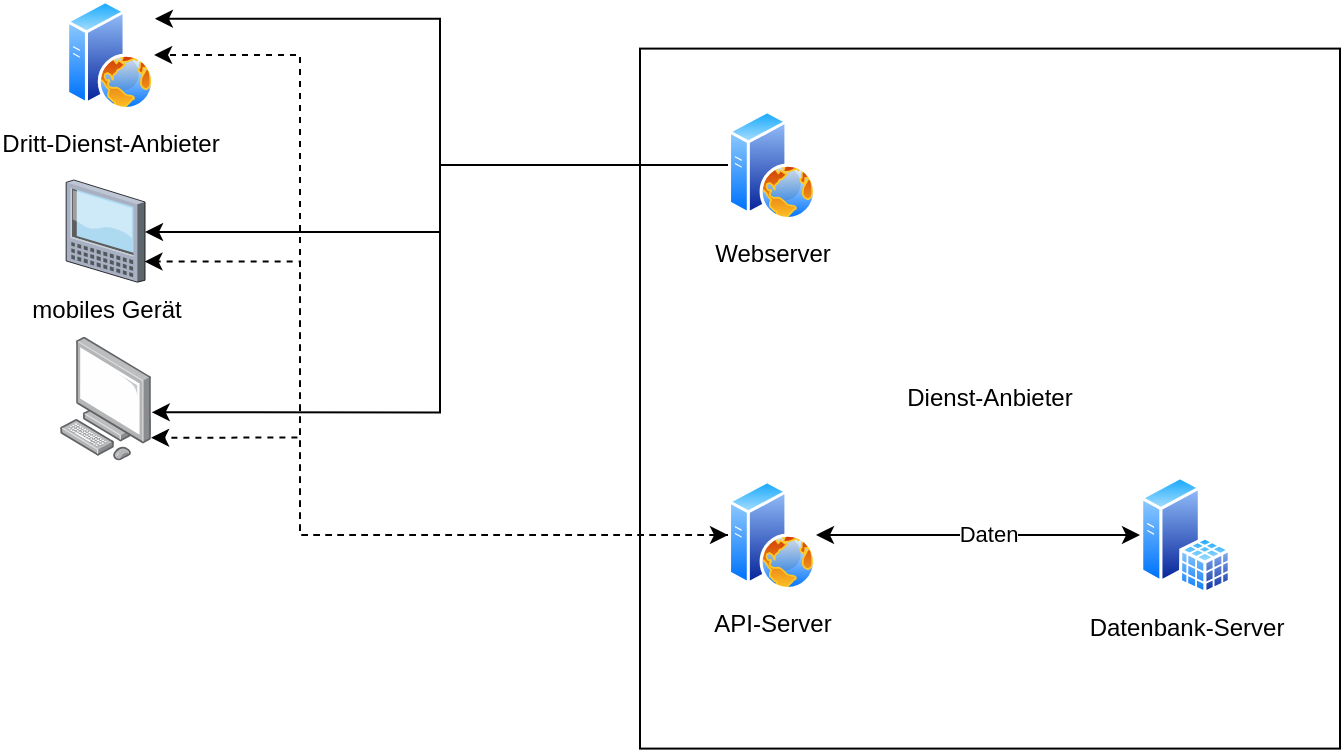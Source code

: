 <mxfile version="22.1.3" type="github">
  <diagram name="Seite-1" id="jUABRkouh7aVK3TkSOO1">
    <mxGraphModel dx="340" dy="306" grid="1" gridSize="10" guides="1" tooltips="1" connect="1" arrows="1" fold="1" page="1" pageScale="1" pageWidth="827" pageHeight="1169" background="none" math="0" shadow="0">
      <root>
        <mxCell id="0" />
        <mxCell id="1" parent="0" />
        <mxCell id="0XzX4mWb3L80cD25JRJm-24" value="Dienst-Anbieter" style="whiteSpace=wrap;html=1;aspect=fixed;glass=0;fillColor=none;" vertex="1" parent="1">
          <mxGeometry x="460" y="394.3" width="350" height="350" as="geometry" />
        </mxCell>
        <mxCell id="0XzX4mWb3L80cD25JRJm-1" value="" style="image;points=[];aspect=fixed;html=1;align=center;shadow=0;dashed=0;image=img/lib/allied_telesis/computer_and_terminals/Personal_Computer.svg;" vertex="1" parent="1">
          <mxGeometry x="170.0" y="538.4" width="45.6" height="61.8" as="geometry" />
        </mxCell>
        <mxCell id="0XzX4mWb3L80cD25JRJm-34" style="edgeStyle=orthogonalEdgeStyle;rounded=0;orthogonalLoop=1;jettySize=auto;html=1;" edge="1" parent="1" source="0XzX4mWb3L80cD25JRJm-2" target="0XzX4mWb3L80cD25JRJm-10">
          <mxGeometry relative="1" as="geometry">
            <Array as="points">
              <mxPoint x="360" y="453" />
              <mxPoint x="360" y="486" />
            </Array>
          </mxGeometry>
        </mxCell>
        <mxCell id="0XzX4mWb3L80cD25JRJm-2" value="Webserver&lt;br&gt;" style="image;aspect=fixed;perimeter=ellipsePerimeter;html=1;align=center;shadow=0;dashed=0;spacingTop=3;image=img/lib/active_directory/web_server.svg;" vertex="1" parent="1">
          <mxGeometry x="504" y="425" width="44" height="55" as="geometry" />
        </mxCell>
        <mxCell id="0XzX4mWb3L80cD25JRJm-15" style="edgeStyle=orthogonalEdgeStyle;rounded=0;orthogonalLoop=1;jettySize=auto;html=1;exitX=0;exitY=0.5;exitDx=0;exitDy=0;startArrow=classic;startFill=1;" edge="1" parent="1" source="0XzX4mWb3L80cD25JRJm-5" target="0XzX4mWb3L80cD25JRJm-12">
          <mxGeometry relative="1" as="geometry">
            <Array as="points">
              <mxPoint x="670" y="637" />
              <mxPoint x="670" y="637" />
            </Array>
          </mxGeometry>
        </mxCell>
        <mxCell id="0XzX4mWb3L80cD25JRJm-16" value="Daten" style="edgeLabel;html=1;align=center;verticalAlign=middle;resizable=0;points=[];" vertex="1" connectable="0" parent="0XzX4mWb3L80cD25JRJm-15">
          <mxGeometry x="-0.064" y="-1" relative="1" as="geometry">
            <mxPoint as="offset" />
          </mxGeometry>
        </mxCell>
        <mxCell id="0XzX4mWb3L80cD25JRJm-5" value="Datenbank-Server&lt;br&gt;" style="image;aspect=fixed;perimeter=ellipsePerimeter;html=1;align=center;shadow=0;dashed=0;spacingTop=3;image=img/lib/active_directory/sql_server.svg;" vertex="1" parent="1">
          <mxGeometry x="710" y="607.95" width="45.5" height="59.09" as="geometry" />
        </mxCell>
        <mxCell id="0XzX4mWb3L80cD25JRJm-10" value="mobiles Gerät" style="verticalLabelPosition=bottom;sketch=0;aspect=fixed;html=1;verticalAlign=top;strokeColor=none;align=center;outlineConnect=0;shape=mxgraph.citrix.tablet_1;" vertex="1" parent="1">
          <mxGeometry x="173.07" y="460" width="39.45" height="51.09" as="geometry" />
        </mxCell>
        <mxCell id="0XzX4mWb3L80cD25JRJm-42" style="edgeStyle=orthogonalEdgeStyle;rounded=0;orthogonalLoop=1;jettySize=auto;html=1;entryX=1;entryY=0.5;entryDx=0;entryDy=0;dashed=1;" edge="1" parent="1" source="0XzX4mWb3L80cD25JRJm-12" target="0XzX4mWb3L80cD25JRJm-26">
          <mxGeometry relative="1" as="geometry">
            <Array as="points">
              <mxPoint x="290" y="638" />
              <mxPoint x="290" y="398" />
            </Array>
          </mxGeometry>
        </mxCell>
        <mxCell id="0XzX4mWb3L80cD25JRJm-12" value="API-Server" style="image;aspect=fixed;perimeter=ellipsePerimeter;html=1;align=center;shadow=0;dashed=0;spacingTop=3;image=img/lib/active_directory/web_server.svg;" vertex="1" parent="1">
          <mxGeometry x="504" y="610" width="44" height="55" as="geometry" />
        </mxCell>
        <mxCell id="0XzX4mWb3L80cD25JRJm-26" value="Dritt-Dienst-Anbieter" style="image;aspect=fixed;perimeter=ellipsePerimeter;html=1;align=center;shadow=0;dashed=0;spacingTop=3;image=img/lib/active_directory/web_server.svg;" vertex="1" parent="1">
          <mxGeometry x="173.07" y="370" width="44" height="55" as="geometry" />
        </mxCell>
        <mxCell id="0XzX4mWb3L80cD25JRJm-35" style="edgeStyle=orthogonalEdgeStyle;rounded=0;orthogonalLoop=1;jettySize=auto;html=1;entryX=1.006;entryY=0.611;entryDx=0;entryDy=0;entryPerimeter=0;" edge="1" parent="1" source="0XzX4mWb3L80cD25JRJm-2" target="0XzX4mWb3L80cD25JRJm-1">
          <mxGeometry relative="1" as="geometry">
            <Array as="points">
              <mxPoint x="360" y="453" />
              <mxPoint x="360" y="576" />
            </Array>
          </mxGeometry>
        </mxCell>
        <mxCell id="0XzX4mWb3L80cD25JRJm-37" style="edgeStyle=orthogonalEdgeStyle;rounded=0;orthogonalLoop=1;jettySize=auto;html=1;entryX=0.993;entryY=0.798;entryDx=0;entryDy=0;entryPerimeter=0;dashed=1;startArrow=classic;startFill=1;" edge="1" parent="1" source="0XzX4mWb3L80cD25JRJm-12" target="0XzX4mWb3L80cD25JRJm-10">
          <mxGeometry relative="1" as="geometry">
            <Array as="points">
              <mxPoint x="290" y="638" />
              <mxPoint x="290" y="501" />
            </Array>
          </mxGeometry>
        </mxCell>
        <mxCell id="0XzX4mWb3L80cD25JRJm-40" style="edgeStyle=orthogonalEdgeStyle;rounded=0;orthogonalLoop=1;jettySize=auto;html=1;entryX=0.999;entryY=0.816;entryDx=0;entryDy=0;entryPerimeter=0;dashed=1;" edge="1" parent="1" source="0XzX4mWb3L80cD25JRJm-12" target="0XzX4mWb3L80cD25JRJm-1">
          <mxGeometry relative="1" as="geometry">
            <Array as="points">
              <mxPoint x="290" y="638" />
              <mxPoint x="290" y="589" />
            </Array>
          </mxGeometry>
        </mxCell>
        <mxCell id="0XzX4mWb3L80cD25JRJm-41" style="edgeStyle=orthogonalEdgeStyle;rounded=0;orthogonalLoop=1;jettySize=auto;html=1;entryX=1.009;entryY=0.17;entryDx=0;entryDy=0;entryPerimeter=0;" edge="1" parent="1" source="0XzX4mWb3L80cD25JRJm-2" target="0XzX4mWb3L80cD25JRJm-26">
          <mxGeometry relative="1" as="geometry">
            <Array as="points">
              <mxPoint x="360" y="453" />
              <mxPoint x="360" y="379" />
            </Array>
          </mxGeometry>
        </mxCell>
      </root>
    </mxGraphModel>
  </diagram>
</mxfile>
